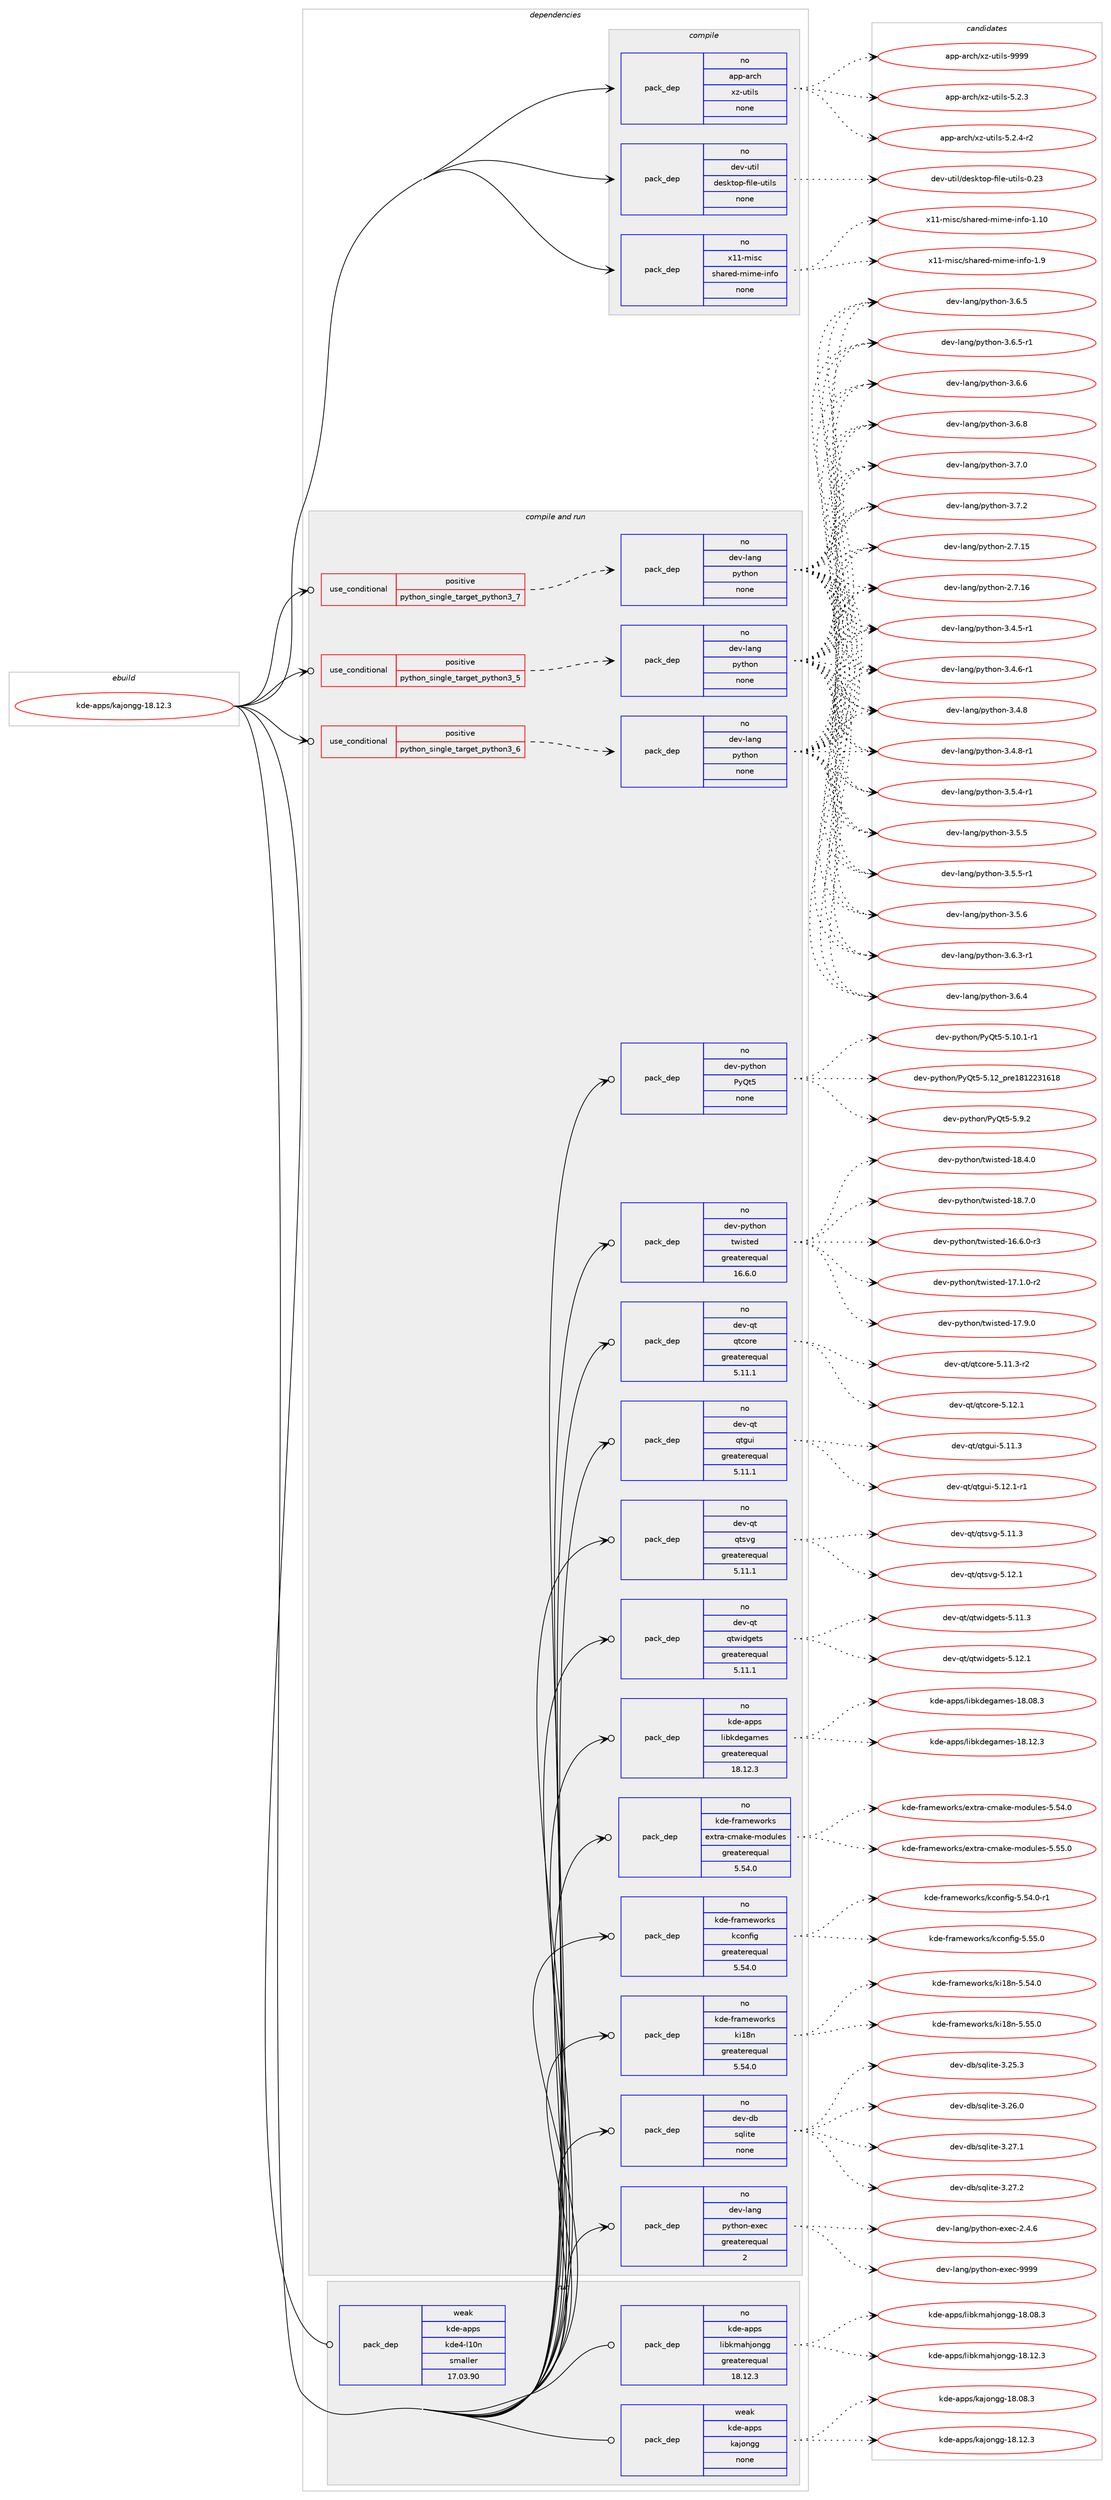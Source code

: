 digraph prolog {

# *************
# Graph options
# *************

newrank=true;
concentrate=true;
compound=true;
graph [rankdir=LR,fontname=Helvetica,fontsize=10,ranksep=1.5];#, ranksep=2.5, nodesep=0.2];
edge  [arrowhead=vee];
node  [fontname=Helvetica,fontsize=10];

# **********
# The ebuild
# **********

subgraph cluster_leftcol {
color=gray;
rank=same;
label=<<i>ebuild</i>>;
id [label="kde-apps/kajongg-18.12.3", color=red, width=4, href="../kde-apps/kajongg-18.12.3.svg"];
}

# ****************
# The dependencies
# ****************

subgraph cluster_midcol {
color=gray;
label=<<i>dependencies</i>>;
subgraph cluster_compile {
fillcolor="#eeeeee";
style=filled;
label=<<i>compile</i>>;
subgraph pack1119911 {
dependency1572958 [label=<<TABLE BORDER="0" CELLBORDER="1" CELLSPACING="0" CELLPADDING="4" WIDTH="220"><TR><TD ROWSPAN="6" CELLPADDING="30">pack_dep</TD></TR><TR><TD WIDTH="110">no</TD></TR><TR><TD>app-arch</TD></TR><TR><TD>xz-utils</TD></TR><TR><TD>none</TD></TR><TR><TD></TD></TR></TABLE>>, shape=none, color=blue];
}
id:e -> dependency1572958:w [weight=20,style="solid",arrowhead="vee"];
subgraph pack1119912 {
dependency1572959 [label=<<TABLE BORDER="0" CELLBORDER="1" CELLSPACING="0" CELLPADDING="4" WIDTH="220"><TR><TD ROWSPAN="6" CELLPADDING="30">pack_dep</TD></TR><TR><TD WIDTH="110">no</TD></TR><TR><TD>dev-util</TD></TR><TR><TD>desktop-file-utils</TD></TR><TR><TD>none</TD></TR><TR><TD></TD></TR></TABLE>>, shape=none, color=blue];
}
id:e -> dependency1572959:w [weight=20,style="solid",arrowhead="vee"];
subgraph pack1119913 {
dependency1572960 [label=<<TABLE BORDER="0" CELLBORDER="1" CELLSPACING="0" CELLPADDING="4" WIDTH="220"><TR><TD ROWSPAN="6" CELLPADDING="30">pack_dep</TD></TR><TR><TD WIDTH="110">no</TD></TR><TR><TD>x11-misc</TD></TR><TR><TD>shared-mime-info</TD></TR><TR><TD>none</TD></TR><TR><TD></TD></TR></TABLE>>, shape=none, color=blue];
}
id:e -> dependency1572960:w [weight=20,style="solid",arrowhead="vee"];
}
subgraph cluster_compileandrun {
fillcolor="#eeeeee";
style=filled;
label=<<i>compile and run</i>>;
subgraph cond428670 {
dependency1572961 [label=<<TABLE BORDER="0" CELLBORDER="1" CELLSPACING="0" CELLPADDING="4"><TR><TD ROWSPAN="3" CELLPADDING="10">use_conditional</TD></TR><TR><TD>positive</TD></TR><TR><TD>python_single_target_python3_5</TD></TR></TABLE>>, shape=none, color=red];
subgraph pack1119914 {
dependency1572962 [label=<<TABLE BORDER="0" CELLBORDER="1" CELLSPACING="0" CELLPADDING="4" WIDTH="220"><TR><TD ROWSPAN="6" CELLPADDING="30">pack_dep</TD></TR><TR><TD WIDTH="110">no</TD></TR><TR><TD>dev-lang</TD></TR><TR><TD>python</TD></TR><TR><TD>none</TD></TR><TR><TD></TD></TR></TABLE>>, shape=none, color=blue];
}
dependency1572961:e -> dependency1572962:w [weight=20,style="dashed",arrowhead="vee"];
}
id:e -> dependency1572961:w [weight=20,style="solid",arrowhead="odotvee"];
subgraph cond428671 {
dependency1572963 [label=<<TABLE BORDER="0" CELLBORDER="1" CELLSPACING="0" CELLPADDING="4"><TR><TD ROWSPAN="3" CELLPADDING="10">use_conditional</TD></TR><TR><TD>positive</TD></TR><TR><TD>python_single_target_python3_6</TD></TR></TABLE>>, shape=none, color=red];
subgraph pack1119915 {
dependency1572964 [label=<<TABLE BORDER="0" CELLBORDER="1" CELLSPACING="0" CELLPADDING="4" WIDTH="220"><TR><TD ROWSPAN="6" CELLPADDING="30">pack_dep</TD></TR><TR><TD WIDTH="110">no</TD></TR><TR><TD>dev-lang</TD></TR><TR><TD>python</TD></TR><TR><TD>none</TD></TR><TR><TD></TD></TR></TABLE>>, shape=none, color=blue];
}
dependency1572963:e -> dependency1572964:w [weight=20,style="dashed",arrowhead="vee"];
}
id:e -> dependency1572963:w [weight=20,style="solid",arrowhead="odotvee"];
subgraph cond428672 {
dependency1572965 [label=<<TABLE BORDER="0" CELLBORDER="1" CELLSPACING="0" CELLPADDING="4"><TR><TD ROWSPAN="3" CELLPADDING="10">use_conditional</TD></TR><TR><TD>positive</TD></TR><TR><TD>python_single_target_python3_7</TD></TR></TABLE>>, shape=none, color=red];
subgraph pack1119916 {
dependency1572966 [label=<<TABLE BORDER="0" CELLBORDER="1" CELLSPACING="0" CELLPADDING="4" WIDTH="220"><TR><TD ROWSPAN="6" CELLPADDING="30">pack_dep</TD></TR><TR><TD WIDTH="110">no</TD></TR><TR><TD>dev-lang</TD></TR><TR><TD>python</TD></TR><TR><TD>none</TD></TR><TR><TD></TD></TR></TABLE>>, shape=none, color=blue];
}
dependency1572965:e -> dependency1572966:w [weight=20,style="dashed",arrowhead="vee"];
}
id:e -> dependency1572965:w [weight=20,style="solid",arrowhead="odotvee"];
subgraph pack1119917 {
dependency1572967 [label=<<TABLE BORDER="0" CELLBORDER="1" CELLSPACING="0" CELLPADDING="4" WIDTH="220"><TR><TD ROWSPAN="6" CELLPADDING="30">pack_dep</TD></TR><TR><TD WIDTH="110">no</TD></TR><TR><TD>dev-db</TD></TR><TR><TD>sqlite</TD></TR><TR><TD>none</TD></TR><TR><TD></TD></TR></TABLE>>, shape=none, color=blue];
}
id:e -> dependency1572967:w [weight=20,style="solid",arrowhead="odotvee"];
subgraph pack1119918 {
dependency1572968 [label=<<TABLE BORDER="0" CELLBORDER="1" CELLSPACING="0" CELLPADDING="4" WIDTH="220"><TR><TD ROWSPAN="6" CELLPADDING="30">pack_dep</TD></TR><TR><TD WIDTH="110">no</TD></TR><TR><TD>dev-lang</TD></TR><TR><TD>python-exec</TD></TR><TR><TD>greaterequal</TD></TR><TR><TD>2</TD></TR></TABLE>>, shape=none, color=blue];
}
id:e -> dependency1572968:w [weight=20,style="solid",arrowhead="odotvee"];
subgraph pack1119919 {
dependency1572969 [label=<<TABLE BORDER="0" CELLBORDER="1" CELLSPACING="0" CELLPADDING="4" WIDTH="220"><TR><TD ROWSPAN="6" CELLPADDING="30">pack_dep</TD></TR><TR><TD WIDTH="110">no</TD></TR><TR><TD>dev-python</TD></TR><TR><TD>PyQt5</TD></TR><TR><TD>none</TD></TR><TR><TD></TD></TR></TABLE>>, shape=none, color=blue];
}
id:e -> dependency1572969:w [weight=20,style="solid",arrowhead="odotvee"];
subgraph pack1119920 {
dependency1572970 [label=<<TABLE BORDER="0" CELLBORDER="1" CELLSPACING="0" CELLPADDING="4" WIDTH="220"><TR><TD ROWSPAN="6" CELLPADDING="30">pack_dep</TD></TR><TR><TD WIDTH="110">no</TD></TR><TR><TD>dev-python</TD></TR><TR><TD>twisted</TD></TR><TR><TD>greaterequal</TD></TR><TR><TD>16.6.0</TD></TR></TABLE>>, shape=none, color=blue];
}
id:e -> dependency1572970:w [weight=20,style="solid",arrowhead="odotvee"];
subgraph pack1119921 {
dependency1572971 [label=<<TABLE BORDER="0" CELLBORDER="1" CELLSPACING="0" CELLPADDING="4" WIDTH="220"><TR><TD ROWSPAN="6" CELLPADDING="30">pack_dep</TD></TR><TR><TD WIDTH="110">no</TD></TR><TR><TD>dev-qt</TD></TR><TR><TD>qtcore</TD></TR><TR><TD>greaterequal</TD></TR><TR><TD>5.11.1</TD></TR></TABLE>>, shape=none, color=blue];
}
id:e -> dependency1572971:w [weight=20,style="solid",arrowhead="odotvee"];
subgraph pack1119922 {
dependency1572972 [label=<<TABLE BORDER="0" CELLBORDER="1" CELLSPACING="0" CELLPADDING="4" WIDTH="220"><TR><TD ROWSPAN="6" CELLPADDING="30">pack_dep</TD></TR><TR><TD WIDTH="110">no</TD></TR><TR><TD>dev-qt</TD></TR><TR><TD>qtgui</TD></TR><TR><TD>greaterequal</TD></TR><TR><TD>5.11.1</TD></TR></TABLE>>, shape=none, color=blue];
}
id:e -> dependency1572972:w [weight=20,style="solid",arrowhead="odotvee"];
subgraph pack1119923 {
dependency1572973 [label=<<TABLE BORDER="0" CELLBORDER="1" CELLSPACING="0" CELLPADDING="4" WIDTH="220"><TR><TD ROWSPAN="6" CELLPADDING="30">pack_dep</TD></TR><TR><TD WIDTH="110">no</TD></TR><TR><TD>dev-qt</TD></TR><TR><TD>qtsvg</TD></TR><TR><TD>greaterequal</TD></TR><TR><TD>5.11.1</TD></TR></TABLE>>, shape=none, color=blue];
}
id:e -> dependency1572973:w [weight=20,style="solid",arrowhead="odotvee"];
subgraph pack1119924 {
dependency1572974 [label=<<TABLE BORDER="0" CELLBORDER="1" CELLSPACING="0" CELLPADDING="4" WIDTH="220"><TR><TD ROWSPAN="6" CELLPADDING="30">pack_dep</TD></TR><TR><TD WIDTH="110">no</TD></TR><TR><TD>dev-qt</TD></TR><TR><TD>qtwidgets</TD></TR><TR><TD>greaterequal</TD></TR><TR><TD>5.11.1</TD></TR></TABLE>>, shape=none, color=blue];
}
id:e -> dependency1572974:w [weight=20,style="solid",arrowhead="odotvee"];
subgraph pack1119925 {
dependency1572975 [label=<<TABLE BORDER="0" CELLBORDER="1" CELLSPACING="0" CELLPADDING="4" WIDTH="220"><TR><TD ROWSPAN="6" CELLPADDING="30">pack_dep</TD></TR><TR><TD WIDTH="110">no</TD></TR><TR><TD>kde-apps</TD></TR><TR><TD>libkdegames</TD></TR><TR><TD>greaterequal</TD></TR><TR><TD>18.12.3</TD></TR></TABLE>>, shape=none, color=blue];
}
id:e -> dependency1572975:w [weight=20,style="solid",arrowhead="odotvee"];
subgraph pack1119926 {
dependency1572976 [label=<<TABLE BORDER="0" CELLBORDER="1" CELLSPACING="0" CELLPADDING="4" WIDTH="220"><TR><TD ROWSPAN="6" CELLPADDING="30">pack_dep</TD></TR><TR><TD WIDTH="110">no</TD></TR><TR><TD>kde-frameworks</TD></TR><TR><TD>extra-cmake-modules</TD></TR><TR><TD>greaterequal</TD></TR><TR><TD>5.54.0</TD></TR></TABLE>>, shape=none, color=blue];
}
id:e -> dependency1572976:w [weight=20,style="solid",arrowhead="odotvee"];
subgraph pack1119927 {
dependency1572977 [label=<<TABLE BORDER="0" CELLBORDER="1" CELLSPACING="0" CELLPADDING="4" WIDTH="220"><TR><TD ROWSPAN="6" CELLPADDING="30">pack_dep</TD></TR><TR><TD WIDTH="110">no</TD></TR><TR><TD>kde-frameworks</TD></TR><TR><TD>kconfig</TD></TR><TR><TD>greaterequal</TD></TR><TR><TD>5.54.0</TD></TR></TABLE>>, shape=none, color=blue];
}
id:e -> dependency1572977:w [weight=20,style="solid",arrowhead="odotvee"];
subgraph pack1119928 {
dependency1572978 [label=<<TABLE BORDER="0" CELLBORDER="1" CELLSPACING="0" CELLPADDING="4" WIDTH="220"><TR><TD ROWSPAN="6" CELLPADDING="30">pack_dep</TD></TR><TR><TD WIDTH="110">no</TD></TR><TR><TD>kde-frameworks</TD></TR><TR><TD>ki18n</TD></TR><TR><TD>greaterequal</TD></TR><TR><TD>5.54.0</TD></TR></TABLE>>, shape=none, color=blue];
}
id:e -> dependency1572978:w [weight=20,style="solid",arrowhead="odotvee"];
}
subgraph cluster_run {
fillcolor="#eeeeee";
style=filled;
label=<<i>run</i>>;
subgraph pack1119929 {
dependency1572979 [label=<<TABLE BORDER="0" CELLBORDER="1" CELLSPACING="0" CELLPADDING="4" WIDTH="220"><TR><TD ROWSPAN="6" CELLPADDING="30">pack_dep</TD></TR><TR><TD WIDTH="110">no</TD></TR><TR><TD>kde-apps</TD></TR><TR><TD>libkmahjongg</TD></TR><TR><TD>greaterequal</TD></TR><TR><TD>18.12.3</TD></TR></TABLE>>, shape=none, color=blue];
}
id:e -> dependency1572979:w [weight=20,style="solid",arrowhead="odot"];
subgraph pack1119930 {
dependency1572980 [label=<<TABLE BORDER="0" CELLBORDER="1" CELLSPACING="0" CELLPADDING="4" WIDTH="220"><TR><TD ROWSPAN="6" CELLPADDING="30">pack_dep</TD></TR><TR><TD WIDTH="110">weak</TD></TR><TR><TD>kde-apps</TD></TR><TR><TD>kajongg</TD></TR><TR><TD>none</TD></TR><TR><TD></TD></TR></TABLE>>, shape=none, color=blue];
}
id:e -> dependency1572980:w [weight=20,style="solid",arrowhead="odot"];
subgraph pack1119931 {
dependency1572981 [label=<<TABLE BORDER="0" CELLBORDER="1" CELLSPACING="0" CELLPADDING="4" WIDTH="220"><TR><TD ROWSPAN="6" CELLPADDING="30">pack_dep</TD></TR><TR><TD WIDTH="110">weak</TD></TR><TR><TD>kde-apps</TD></TR><TR><TD>kde4-l10n</TD></TR><TR><TD>smaller</TD></TR><TR><TD>17.03.90</TD></TR></TABLE>>, shape=none, color=blue];
}
id:e -> dependency1572981:w [weight=20,style="solid",arrowhead="odot"];
}
}

# **************
# The candidates
# **************

subgraph cluster_choices {
rank=same;
color=gray;
label=<<i>candidates</i>>;

subgraph choice1119911 {
color=black;
nodesep=1;
choice971121124597114991044712012245117116105108115455346504651 [label="app-arch/xz-utils-5.2.3", color=red, width=4,href="../app-arch/xz-utils-5.2.3.svg"];
choice9711211245971149910447120122451171161051081154553465046524511450 [label="app-arch/xz-utils-5.2.4-r2", color=red, width=4,href="../app-arch/xz-utils-5.2.4-r2.svg"];
choice9711211245971149910447120122451171161051081154557575757 [label="app-arch/xz-utils-9999", color=red, width=4,href="../app-arch/xz-utils-9999.svg"];
dependency1572958:e -> choice971121124597114991044712012245117116105108115455346504651:w [style=dotted,weight="100"];
dependency1572958:e -> choice9711211245971149910447120122451171161051081154553465046524511450:w [style=dotted,weight="100"];
dependency1572958:e -> choice9711211245971149910447120122451171161051081154557575757:w [style=dotted,weight="100"];
}
subgraph choice1119912 {
color=black;
nodesep=1;
choice100101118451171161051084710010111510711611111245102105108101451171161051081154548465051 [label="dev-util/desktop-file-utils-0.23", color=red, width=4,href="../dev-util/desktop-file-utils-0.23.svg"];
dependency1572959:e -> choice100101118451171161051084710010111510711611111245102105108101451171161051081154548465051:w [style=dotted,weight="100"];
}
subgraph choice1119913 {
color=black;
nodesep=1;
choice12049494510910511599471151049711410110045109105109101451051101021114549464948 [label="x11-misc/shared-mime-info-1.10", color=red, width=4,href="../x11-misc/shared-mime-info-1.10.svg"];
choice120494945109105115994711510497114101100451091051091014510511010211145494657 [label="x11-misc/shared-mime-info-1.9", color=red, width=4,href="../x11-misc/shared-mime-info-1.9.svg"];
dependency1572960:e -> choice12049494510910511599471151049711410110045109105109101451051101021114549464948:w [style=dotted,weight="100"];
dependency1572960:e -> choice120494945109105115994711510497114101100451091051091014510511010211145494657:w [style=dotted,weight="100"];
}
subgraph choice1119914 {
color=black;
nodesep=1;
choice10010111845108971101034711212111610411111045504655464953 [label="dev-lang/python-2.7.15", color=red, width=4,href="../dev-lang/python-2.7.15.svg"];
choice10010111845108971101034711212111610411111045504655464954 [label="dev-lang/python-2.7.16", color=red, width=4,href="../dev-lang/python-2.7.16.svg"];
choice1001011184510897110103471121211161041111104551465246534511449 [label="dev-lang/python-3.4.5-r1", color=red, width=4,href="../dev-lang/python-3.4.5-r1.svg"];
choice1001011184510897110103471121211161041111104551465246544511449 [label="dev-lang/python-3.4.6-r1", color=red, width=4,href="../dev-lang/python-3.4.6-r1.svg"];
choice100101118451089711010347112121116104111110455146524656 [label="dev-lang/python-3.4.8", color=red, width=4,href="../dev-lang/python-3.4.8.svg"];
choice1001011184510897110103471121211161041111104551465246564511449 [label="dev-lang/python-3.4.8-r1", color=red, width=4,href="../dev-lang/python-3.4.8-r1.svg"];
choice1001011184510897110103471121211161041111104551465346524511449 [label="dev-lang/python-3.5.4-r1", color=red, width=4,href="../dev-lang/python-3.5.4-r1.svg"];
choice100101118451089711010347112121116104111110455146534653 [label="dev-lang/python-3.5.5", color=red, width=4,href="../dev-lang/python-3.5.5.svg"];
choice1001011184510897110103471121211161041111104551465346534511449 [label="dev-lang/python-3.5.5-r1", color=red, width=4,href="../dev-lang/python-3.5.5-r1.svg"];
choice100101118451089711010347112121116104111110455146534654 [label="dev-lang/python-3.5.6", color=red, width=4,href="../dev-lang/python-3.5.6.svg"];
choice1001011184510897110103471121211161041111104551465446514511449 [label="dev-lang/python-3.6.3-r1", color=red, width=4,href="../dev-lang/python-3.6.3-r1.svg"];
choice100101118451089711010347112121116104111110455146544652 [label="dev-lang/python-3.6.4", color=red, width=4,href="../dev-lang/python-3.6.4.svg"];
choice100101118451089711010347112121116104111110455146544653 [label="dev-lang/python-3.6.5", color=red, width=4,href="../dev-lang/python-3.6.5.svg"];
choice1001011184510897110103471121211161041111104551465446534511449 [label="dev-lang/python-3.6.5-r1", color=red, width=4,href="../dev-lang/python-3.6.5-r1.svg"];
choice100101118451089711010347112121116104111110455146544654 [label="dev-lang/python-3.6.6", color=red, width=4,href="../dev-lang/python-3.6.6.svg"];
choice100101118451089711010347112121116104111110455146544656 [label="dev-lang/python-3.6.8", color=red, width=4,href="../dev-lang/python-3.6.8.svg"];
choice100101118451089711010347112121116104111110455146554648 [label="dev-lang/python-3.7.0", color=red, width=4,href="../dev-lang/python-3.7.0.svg"];
choice100101118451089711010347112121116104111110455146554650 [label="dev-lang/python-3.7.2", color=red, width=4,href="../dev-lang/python-3.7.2.svg"];
dependency1572962:e -> choice10010111845108971101034711212111610411111045504655464953:w [style=dotted,weight="100"];
dependency1572962:e -> choice10010111845108971101034711212111610411111045504655464954:w [style=dotted,weight="100"];
dependency1572962:e -> choice1001011184510897110103471121211161041111104551465246534511449:w [style=dotted,weight="100"];
dependency1572962:e -> choice1001011184510897110103471121211161041111104551465246544511449:w [style=dotted,weight="100"];
dependency1572962:e -> choice100101118451089711010347112121116104111110455146524656:w [style=dotted,weight="100"];
dependency1572962:e -> choice1001011184510897110103471121211161041111104551465246564511449:w [style=dotted,weight="100"];
dependency1572962:e -> choice1001011184510897110103471121211161041111104551465346524511449:w [style=dotted,weight="100"];
dependency1572962:e -> choice100101118451089711010347112121116104111110455146534653:w [style=dotted,weight="100"];
dependency1572962:e -> choice1001011184510897110103471121211161041111104551465346534511449:w [style=dotted,weight="100"];
dependency1572962:e -> choice100101118451089711010347112121116104111110455146534654:w [style=dotted,weight="100"];
dependency1572962:e -> choice1001011184510897110103471121211161041111104551465446514511449:w [style=dotted,weight="100"];
dependency1572962:e -> choice100101118451089711010347112121116104111110455146544652:w [style=dotted,weight="100"];
dependency1572962:e -> choice100101118451089711010347112121116104111110455146544653:w [style=dotted,weight="100"];
dependency1572962:e -> choice1001011184510897110103471121211161041111104551465446534511449:w [style=dotted,weight="100"];
dependency1572962:e -> choice100101118451089711010347112121116104111110455146544654:w [style=dotted,weight="100"];
dependency1572962:e -> choice100101118451089711010347112121116104111110455146544656:w [style=dotted,weight="100"];
dependency1572962:e -> choice100101118451089711010347112121116104111110455146554648:w [style=dotted,weight="100"];
dependency1572962:e -> choice100101118451089711010347112121116104111110455146554650:w [style=dotted,weight="100"];
}
subgraph choice1119915 {
color=black;
nodesep=1;
choice10010111845108971101034711212111610411111045504655464953 [label="dev-lang/python-2.7.15", color=red, width=4,href="../dev-lang/python-2.7.15.svg"];
choice10010111845108971101034711212111610411111045504655464954 [label="dev-lang/python-2.7.16", color=red, width=4,href="../dev-lang/python-2.7.16.svg"];
choice1001011184510897110103471121211161041111104551465246534511449 [label="dev-lang/python-3.4.5-r1", color=red, width=4,href="../dev-lang/python-3.4.5-r1.svg"];
choice1001011184510897110103471121211161041111104551465246544511449 [label="dev-lang/python-3.4.6-r1", color=red, width=4,href="../dev-lang/python-3.4.6-r1.svg"];
choice100101118451089711010347112121116104111110455146524656 [label="dev-lang/python-3.4.8", color=red, width=4,href="../dev-lang/python-3.4.8.svg"];
choice1001011184510897110103471121211161041111104551465246564511449 [label="dev-lang/python-3.4.8-r1", color=red, width=4,href="../dev-lang/python-3.4.8-r1.svg"];
choice1001011184510897110103471121211161041111104551465346524511449 [label="dev-lang/python-3.5.4-r1", color=red, width=4,href="../dev-lang/python-3.5.4-r1.svg"];
choice100101118451089711010347112121116104111110455146534653 [label="dev-lang/python-3.5.5", color=red, width=4,href="../dev-lang/python-3.5.5.svg"];
choice1001011184510897110103471121211161041111104551465346534511449 [label="dev-lang/python-3.5.5-r1", color=red, width=4,href="../dev-lang/python-3.5.5-r1.svg"];
choice100101118451089711010347112121116104111110455146534654 [label="dev-lang/python-3.5.6", color=red, width=4,href="../dev-lang/python-3.5.6.svg"];
choice1001011184510897110103471121211161041111104551465446514511449 [label="dev-lang/python-3.6.3-r1", color=red, width=4,href="../dev-lang/python-3.6.3-r1.svg"];
choice100101118451089711010347112121116104111110455146544652 [label="dev-lang/python-3.6.4", color=red, width=4,href="../dev-lang/python-3.6.4.svg"];
choice100101118451089711010347112121116104111110455146544653 [label="dev-lang/python-3.6.5", color=red, width=4,href="../dev-lang/python-3.6.5.svg"];
choice1001011184510897110103471121211161041111104551465446534511449 [label="dev-lang/python-3.6.5-r1", color=red, width=4,href="../dev-lang/python-3.6.5-r1.svg"];
choice100101118451089711010347112121116104111110455146544654 [label="dev-lang/python-3.6.6", color=red, width=4,href="../dev-lang/python-3.6.6.svg"];
choice100101118451089711010347112121116104111110455146544656 [label="dev-lang/python-3.6.8", color=red, width=4,href="../dev-lang/python-3.6.8.svg"];
choice100101118451089711010347112121116104111110455146554648 [label="dev-lang/python-3.7.0", color=red, width=4,href="../dev-lang/python-3.7.0.svg"];
choice100101118451089711010347112121116104111110455146554650 [label="dev-lang/python-3.7.2", color=red, width=4,href="../dev-lang/python-3.7.2.svg"];
dependency1572964:e -> choice10010111845108971101034711212111610411111045504655464953:w [style=dotted,weight="100"];
dependency1572964:e -> choice10010111845108971101034711212111610411111045504655464954:w [style=dotted,weight="100"];
dependency1572964:e -> choice1001011184510897110103471121211161041111104551465246534511449:w [style=dotted,weight="100"];
dependency1572964:e -> choice1001011184510897110103471121211161041111104551465246544511449:w [style=dotted,weight="100"];
dependency1572964:e -> choice100101118451089711010347112121116104111110455146524656:w [style=dotted,weight="100"];
dependency1572964:e -> choice1001011184510897110103471121211161041111104551465246564511449:w [style=dotted,weight="100"];
dependency1572964:e -> choice1001011184510897110103471121211161041111104551465346524511449:w [style=dotted,weight="100"];
dependency1572964:e -> choice100101118451089711010347112121116104111110455146534653:w [style=dotted,weight="100"];
dependency1572964:e -> choice1001011184510897110103471121211161041111104551465346534511449:w [style=dotted,weight="100"];
dependency1572964:e -> choice100101118451089711010347112121116104111110455146534654:w [style=dotted,weight="100"];
dependency1572964:e -> choice1001011184510897110103471121211161041111104551465446514511449:w [style=dotted,weight="100"];
dependency1572964:e -> choice100101118451089711010347112121116104111110455146544652:w [style=dotted,weight="100"];
dependency1572964:e -> choice100101118451089711010347112121116104111110455146544653:w [style=dotted,weight="100"];
dependency1572964:e -> choice1001011184510897110103471121211161041111104551465446534511449:w [style=dotted,weight="100"];
dependency1572964:e -> choice100101118451089711010347112121116104111110455146544654:w [style=dotted,weight="100"];
dependency1572964:e -> choice100101118451089711010347112121116104111110455146544656:w [style=dotted,weight="100"];
dependency1572964:e -> choice100101118451089711010347112121116104111110455146554648:w [style=dotted,weight="100"];
dependency1572964:e -> choice100101118451089711010347112121116104111110455146554650:w [style=dotted,weight="100"];
}
subgraph choice1119916 {
color=black;
nodesep=1;
choice10010111845108971101034711212111610411111045504655464953 [label="dev-lang/python-2.7.15", color=red, width=4,href="../dev-lang/python-2.7.15.svg"];
choice10010111845108971101034711212111610411111045504655464954 [label="dev-lang/python-2.7.16", color=red, width=4,href="../dev-lang/python-2.7.16.svg"];
choice1001011184510897110103471121211161041111104551465246534511449 [label="dev-lang/python-3.4.5-r1", color=red, width=4,href="../dev-lang/python-3.4.5-r1.svg"];
choice1001011184510897110103471121211161041111104551465246544511449 [label="dev-lang/python-3.4.6-r1", color=red, width=4,href="../dev-lang/python-3.4.6-r1.svg"];
choice100101118451089711010347112121116104111110455146524656 [label="dev-lang/python-3.4.8", color=red, width=4,href="../dev-lang/python-3.4.8.svg"];
choice1001011184510897110103471121211161041111104551465246564511449 [label="dev-lang/python-3.4.8-r1", color=red, width=4,href="../dev-lang/python-3.4.8-r1.svg"];
choice1001011184510897110103471121211161041111104551465346524511449 [label="dev-lang/python-3.5.4-r1", color=red, width=4,href="../dev-lang/python-3.5.4-r1.svg"];
choice100101118451089711010347112121116104111110455146534653 [label="dev-lang/python-3.5.5", color=red, width=4,href="../dev-lang/python-3.5.5.svg"];
choice1001011184510897110103471121211161041111104551465346534511449 [label="dev-lang/python-3.5.5-r1", color=red, width=4,href="../dev-lang/python-3.5.5-r1.svg"];
choice100101118451089711010347112121116104111110455146534654 [label="dev-lang/python-3.5.6", color=red, width=4,href="../dev-lang/python-3.5.6.svg"];
choice1001011184510897110103471121211161041111104551465446514511449 [label="dev-lang/python-3.6.3-r1", color=red, width=4,href="../dev-lang/python-3.6.3-r1.svg"];
choice100101118451089711010347112121116104111110455146544652 [label="dev-lang/python-3.6.4", color=red, width=4,href="../dev-lang/python-3.6.4.svg"];
choice100101118451089711010347112121116104111110455146544653 [label="dev-lang/python-3.6.5", color=red, width=4,href="../dev-lang/python-3.6.5.svg"];
choice1001011184510897110103471121211161041111104551465446534511449 [label="dev-lang/python-3.6.5-r1", color=red, width=4,href="../dev-lang/python-3.6.5-r1.svg"];
choice100101118451089711010347112121116104111110455146544654 [label="dev-lang/python-3.6.6", color=red, width=4,href="../dev-lang/python-3.6.6.svg"];
choice100101118451089711010347112121116104111110455146544656 [label="dev-lang/python-3.6.8", color=red, width=4,href="../dev-lang/python-3.6.8.svg"];
choice100101118451089711010347112121116104111110455146554648 [label="dev-lang/python-3.7.0", color=red, width=4,href="../dev-lang/python-3.7.0.svg"];
choice100101118451089711010347112121116104111110455146554650 [label="dev-lang/python-3.7.2", color=red, width=4,href="../dev-lang/python-3.7.2.svg"];
dependency1572966:e -> choice10010111845108971101034711212111610411111045504655464953:w [style=dotted,weight="100"];
dependency1572966:e -> choice10010111845108971101034711212111610411111045504655464954:w [style=dotted,weight="100"];
dependency1572966:e -> choice1001011184510897110103471121211161041111104551465246534511449:w [style=dotted,weight="100"];
dependency1572966:e -> choice1001011184510897110103471121211161041111104551465246544511449:w [style=dotted,weight="100"];
dependency1572966:e -> choice100101118451089711010347112121116104111110455146524656:w [style=dotted,weight="100"];
dependency1572966:e -> choice1001011184510897110103471121211161041111104551465246564511449:w [style=dotted,weight="100"];
dependency1572966:e -> choice1001011184510897110103471121211161041111104551465346524511449:w [style=dotted,weight="100"];
dependency1572966:e -> choice100101118451089711010347112121116104111110455146534653:w [style=dotted,weight="100"];
dependency1572966:e -> choice1001011184510897110103471121211161041111104551465346534511449:w [style=dotted,weight="100"];
dependency1572966:e -> choice100101118451089711010347112121116104111110455146534654:w [style=dotted,weight="100"];
dependency1572966:e -> choice1001011184510897110103471121211161041111104551465446514511449:w [style=dotted,weight="100"];
dependency1572966:e -> choice100101118451089711010347112121116104111110455146544652:w [style=dotted,weight="100"];
dependency1572966:e -> choice100101118451089711010347112121116104111110455146544653:w [style=dotted,weight="100"];
dependency1572966:e -> choice1001011184510897110103471121211161041111104551465446534511449:w [style=dotted,weight="100"];
dependency1572966:e -> choice100101118451089711010347112121116104111110455146544654:w [style=dotted,weight="100"];
dependency1572966:e -> choice100101118451089711010347112121116104111110455146544656:w [style=dotted,weight="100"];
dependency1572966:e -> choice100101118451089711010347112121116104111110455146554648:w [style=dotted,weight="100"];
dependency1572966:e -> choice100101118451089711010347112121116104111110455146554650:w [style=dotted,weight="100"];
}
subgraph choice1119917 {
color=black;
nodesep=1;
choice10010111845100984711511310810511610145514650534651 [label="dev-db/sqlite-3.25.3", color=red, width=4,href="../dev-db/sqlite-3.25.3.svg"];
choice10010111845100984711511310810511610145514650544648 [label="dev-db/sqlite-3.26.0", color=red, width=4,href="../dev-db/sqlite-3.26.0.svg"];
choice10010111845100984711511310810511610145514650554649 [label="dev-db/sqlite-3.27.1", color=red, width=4,href="../dev-db/sqlite-3.27.1.svg"];
choice10010111845100984711511310810511610145514650554650 [label="dev-db/sqlite-3.27.2", color=red, width=4,href="../dev-db/sqlite-3.27.2.svg"];
dependency1572967:e -> choice10010111845100984711511310810511610145514650534651:w [style=dotted,weight="100"];
dependency1572967:e -> choice10010111845100984711511310810511610145514650544648:w [style=dotted,weight="100"];
dependency1572967:e -> choice10010111845100984711511310810511610145514650554649:w [style=dotted,weight="100"];
dependency1572967:e -> choice10010111845100984711511310810511610145514650554650:w [style=dotted,weight="100"];
}
subgraph choice1119918 {
color=black;
nodesep=1;
choice1001011184510897110103471121211161041111104510112010199455046524654 [label="dev-lang/python-exec-2.4.6", color=red, width=4,href="../dev-lang/python-exec-2.4.6.svg"];
choice10010111845108971101034711212111610411111045101120101994557575757 [label="dev-lang/python-exec-9999", color=red, width=4,href="../dev-lang/python-exec-9999.svg"];
dependency1572968:e -> choice1001011184510897110103471121211161041111104510112010199455046524654:w [style=dotted,weight="100"];
dependency1572968:e -> choice10010111845108971101034711212111610411111045101120101994557575757:w [style=dotted,weight="100"];
}
subgraph choice1119919 {
color=black;
nodesep=1;
choice1001011184511212111610411111047801218111653455346494846494511449 [label="dev-python/PyQt5-5.10.1-r1", color=red, width=4,href="../dev-python/PyQt5-5.10.1-r1.svg"];
choice100101118451121211161041111104780121811165345534649509511211410149564950505149544956 [label="dev-python/PyQt5-5.12_pre1812231618", color=red, width=4,href="../dev-python/PyQt5-5.12_pre1812231618.svg"];
choice1001011184511212111610411111047801218111653455346574650 [label="dev-python/PyQt5-5.9.2", color=red, width=4,href="../dev-python/PyQt5-5.9.2.svg"];
dependency1572969:e -> choice1001011184511212111610411111047801218111653455346494846494511449:w [style=dotted,weight="100"];
dependency1572969:e -> choice100101118451121211161041111104780121811165345534649509511211410149564950505149544956:w [style=dotted,weight="100"];
dependency1572969:e -> choice1001011184511212111610411111047801218111653455346574650:w [style=dotted,weight="100"];
}
subgraph choice1119920 {
color=black;
nodesep=1;
choice1001011184511212111610411111047116119105115116101100454954465446484511451 [label="dev-python/twisted-16.6.0-r3", color=red, width=4,href="../dev-python/twisted-16.6.0-r3.svg"];
choice1001011184511212111610411111047116119105115116101100454955464946484511450 [label="dev-python/twisted-17.1.0-r2", color=red, width=4,href="../dev-python/twisted-17.1.0-r2.svg"];
choice100101118451121211161041111104711611910511511610110045495546574648 [label="dev-python/twisted-17.9.0", color=red, width=4,href="../dev-python/twisted-17.9.0.svg"];
choice100101118451121211161041111104711611910511511610110045495646524648 [label="dev-python/twisted-18.4.0", color=red, width=4,href="../dev-python/twisted-18.4.0.svg"];
choice100101118451121211161041111104711611910511511610110045495646554648 [label="dev-python/twisted-18.7.0", color=red, width=4,href="../dev-python/twisted-18.7.0.svg"];
dependency1572970:e -> choice1001011184511212111610411111047116119105115116101100454954465446484511451:w [style=dotted,weight="100"];
dependency1572970:e -> choice1001011184511212111610411111047116119105115116101100454955464946484511450:w [style=dotted,weight="100"];
dependency1572970:e -> choice100101118451121211161041111104711611910511511610110045495546574648:w [style=dotted,weight="100"];
dependency1572970:e -> choice100101118451121211161041111104711611910511511610110045495646524648:w [style=dotted,weight="100"];
dependency1572970:e -> choice100101118451121211161041111104711611910511511610110045495646554648:w [style=dotted,weight="100"];
}
subgraph choice1119921 {
color=black;
nodesep=1;
choice100101118451131164711311699111114101455346494946514511450 [label="dev-qt/qtcore-5.11.3-r2", color=red, width=4,href="../dev-qt/qtcore-5.11.3-r2.svg"];
choice10010111845113116471131169911111410145534649504649 [label="dev-qt/qtcore-5.12.1", color=red, width=4,href="../dev-qt/qtcore-5.12.1.svg"];
dependency1572971:e -> choice100101118451131164711311699111114101455346494946514511450:w [style=dotted,weight="100"];
dependency1572971:e -> choice10010111845113116471131169911111410145534649504649:w [style=dotted,weight="100"];
}
subgraph choice1119922 {
color=black;
nodesep=1;
choice100101118451131164711311610311710545534649494651 [label="dev-qt/qtgui-5.11.3", color=red, width=4,href="../dev-qt/qtgui-5.11.3.svg"];
choice1001011184511311647113116103117105455346495046494511449 [label="dev-qt/qtgui-5.12.1-r1", color=red, width=4,href="../dev-qt/qtgui-5.12.1-r1.svg"];
dependency1572972:e -> choice100101118451131164711311610311710545534649494651:w [style=dotted,weight="100"];
dependency1572972:e -> choice1001011184511311647113116103117105455346495046494511449:w [style=dotted,weight="100"];
}
subgraph choice1119923 {
color=black;
nodesep=1;
choice100101118451131164711311611511810345534649494651 [label="dev-qt/qtsvg-5.11.3", color=red, width=4,href="../dev-qt/qtsvg-5.11.3.svg"];
choice100101118451131164711311611511810345534649504649 [label="dev-qt/qtsvg-5.12.1", color=red, width=4,href="../dev-qt/qtsvg-5.12.1.svg"];
dependency1572973:e -> choice100101118451131164711311611511810345534649494651:w [style=dotted,weight="100"];
dependency1572973:e -> choice100101118451131164711311611511810345534649504649:w [style=dotted,weight="100"];
}
subgraph choice1119924 {
color=black;
nodesep=1;
choice100101118451131164711311611910510010310111611545534649494651 [label="dev-qt/qtwidgets-5.11.3", color=red, width=4,href="../dev-qt/qtwidgets-5.11.3.svg"];
choice100101118451131164711311611910510010310111611545534649504649 [label="dev-qt/qtwidgets-5.12.1", color=red, width=4,href="../dev-qt/qtwidgets-5.12.1.svg"];
dependency1572974:e -> choice100101118451131164711311611910510010310111611545534649494651:w [style=dotted,weight="100"];
dependency1572974:e -> choice100101118451131164711311611910510010310111611545534649504649:w [style=dotted,weight="100"];
}
subgraph choice1119925 {
color=black;
nodesep=1;
choice10710010145971121121154710810598107100101103971091011154549564648564651 [label="kde-apps/libkdegames-18.08.3", color=red, width=4,href="../kde-apps/libkdegames-18.08.3.svg"];
choice10710010145971121121154710810598107100101103971091011154549564649504651 [label="kde-apps/libkdegames-18.12.3", color=red, width=4,href="../kde-apps/libkdegames-18.12.3.svg"];
dependency1572975:e -> choice10710010145971121121154710810598107100101103971091011154549564648564651:w [style=dotted,weight="100"];
dependency1572975:e -> choice10710010145971121121154710810598107100101103971091011154549564649504651:w [style=dotted,weight="100"];
}
subgraph choice1119926 {
color=black;
nodesep=1;
choice107100101451021149710910111911111410711547101120116114974599109971071014510911110011710810111545534653524648 [label="kde-frameworks/extra-cmake-modules-5.54.0", color=red, width=4,href="../kde-frameworks/extra-cmake-modules-5.54.0.svg"];
choice107100101451021149710910111911111410711547101120116114974599109971071014510911110011710810111545534653534648 [label="kde-frameworks/extra-cmake-modules-5.55.0", color=red, width=4,href="../kde-frameworks/extra-cmake-modules-5.55.0.svg"];
dependency1572976:e -> choice107100101451021149710910111911111410711547101120116114974599109971071014510911110011710810111545534653524648:w [style=dotted,weight="100"];
dependency1572976:e -> choice107100101451021149710910111911111410711547101120116114974599109971071014510911110011710810111545534653534648:w [style=dotted,weight="100"];
}
subgraph choice1119927 {
color=black;
nodesep=1;
choice10710010145102114971091011191111141071154710799111110102105103455346535246484511449 [label="kde-frameworks/kconfig-5.54.0-r1", color=red, width=4,href="../kde-frameworks/kconfig-5.54.0-r1.svg"];
choice1071001014510211497109101119111114107115471079911111010210510345534653534648 [label="kde-frameworks/kconfig-5.55.0", color=red, width=4,href="../kde-frameworks/kconfig-5.55.0.svg"];
dependency1572977:e -> choice10710010145102114971091011191111141071154710799111110102105103455346535246484511449:w [style=dotted,weight="100"];
dependency1572977:e -> choice1071001014510211497109101119111114107115471079911111010210510345534653534648:w [style=dotted,weight="100"];
}
subgraph choice1119928 {
color=black;
nodesep=1;
choice107100101451021149710910111911111410711547107105495611045534653524648 [label="kde-frameworks/ki18n-5.54.0", color=red, width=4,href="../kde-frameworks/ki18n-5.54.0.svg"];
choice107100101451021149710910111911111410711547107105495611045534653534648 [label="kde-frameworks/ki18n-5.55.0", color=red, width=4,href="../kde-frameworks/ki18n-5.55.0.svg"];
dependency1572978:e -> choice107100101451021149710910111911111410711547107105495611045534653524648:w [style=dotted,weight="100"];
dependency1572978:e -> choice107100101451021149710910111911111410711547107105495611045534653534648:w [style=dotted,weight="100"];
}
subgraph choice1119929 {
color=black;
nodesep=1;
choice10710010145971121121154710810598107109971041061111101031034549564648564651 [label="kde-apps/libkmahjongg-18.08.3", color=red, width=4,href="../kde-apps/libkmahjongg-18.08.3.svg"];
choice10710010145971121121154710810598107109971041061111101031034549564649504651 [label="kde-apps/libkmahjongg-18.12.3", color=red, width=4,href="../kde-apps/libkmahjongg-18.12.3.svg"];
dependency1572979:e -> choice10710010145971121121154710810598107109971041061111101031034549564648564651:w [style=dotted,weight="100"];
dependency1572979:e -> choice10710010145971121121154710810598107109971041061111101031034549564649504651:w [style=dotted,weight="100"];
}
subgraph choice1119930 {
color=black;
nodesep=1;
choice107100101459711211211547107971061111101031034549564648564651 [label="kde-apps/kajongg-18.08.3", color=red, width=4,href="../kde-apps/kajongg-18.08.3.svg"];
choice107100101459711211211547107971061111101031034549564649504651 [label="kde-apps/kajongg-18.12.3", color=red, width=4,href="../kde-apps/kajongg-18.12.3.svg"];
dependency1572980:e -> choice107100101459711211211547107971061111101031034549564648564651:w [style=dotted,weight="100"];
dependency1572980:e -> choice107100101459711211211547107971061111101031034549564649504651:w [style=dotted,weight="100"];
}
subgraph choice1119931 {
color=black;
nodesep=1;
}
}

}
